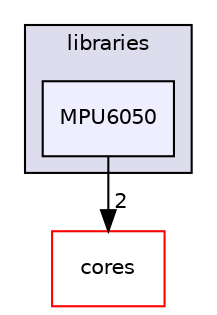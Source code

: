 digraph "libraries/MPU6050" {
  compound=true
  node [ fontsize="10", fontname="Helvetica"];
  edge [ labelfontsize="10", labelfontname="Helvetica"];
  subgraph clusterdir_bc0718b08fb2015b8e59c47b2805f60c {
    graph [ bgcolor="#ddddee", pencolor="black", label="libraries" fontname="Helvetica", fontsize="10", URL="dir_bc0718b08fb2015b8e59c47b2805f60c.html"]
  dir_a72a676302700102779fb6746165de0c [shape=box, label="MPU6050", style="filled", fillcolor="#eeeeff", pencolor="black", URL="dir_a72a676302700102779fb6746165de0c.html"];
  }
  dir_51d9c9f08f6806a0f97badf342e5b4d7 [shape=box label="cores" fillcolor="white" style="filled" color="red" URL="dir_51d9c9f08f6806a0f97badf342e5b4d7.html"];
  dir_a72a676302700102779fb6746165de0c->dir_51d9c9f08f6806a0f97badf342e5b4d7 [headlabel="2", labeldistance=1.5 headhref="dir_000057_000000.html"];
}
